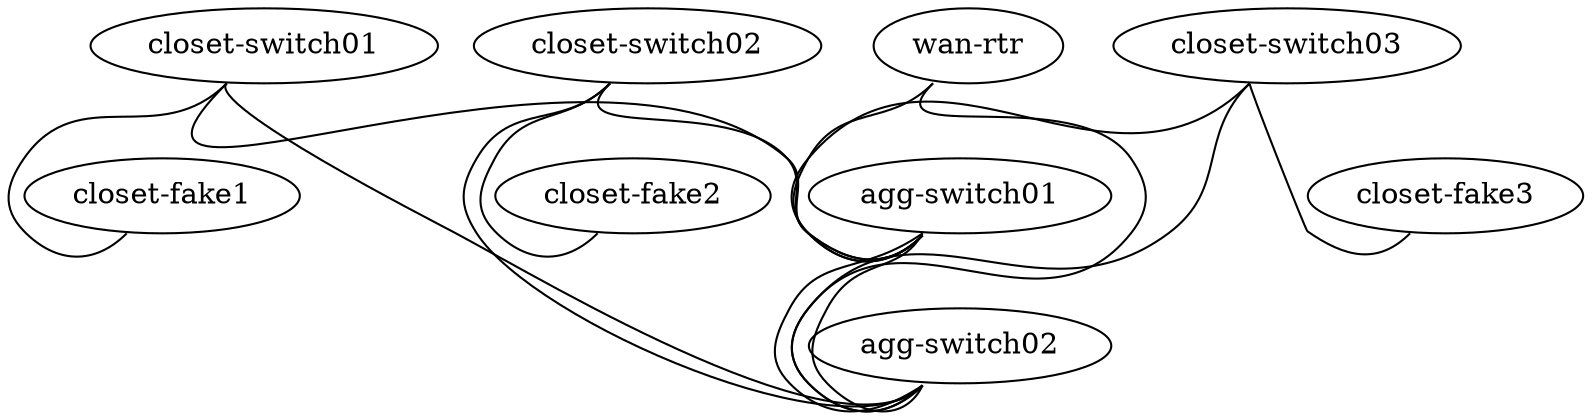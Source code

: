 graph training {
 "agg-switch01" [function="leaf" os="CumulusCommunity/cumulus-vx" version="3.7.2" memory="768" config="./helper_scripts/extra_switch_config.sh" mgmt_ip="192.168.200.1"]
 "agg-switch02" [function="leaf" os="CumulusCommunity/cumulus-vx" version="3.7.2" memory="768" config="./helper_scripts/extra_switch_config.sh" mgmt_ip="192.168.200.2"]
 "wan-rtr" [function="leaf" os="CumulusCommunity/cumulus-vx" version="3.7.2" memory="768" config="./helper_scripts/extra_switch_config.sh" mgmt_ip="192.168.200.10"]
 "closet-switch01" [function="leaf" os="CumulusCommunity/cumulus-vx" version="3.7.2" memory="768" config="./helper_scripts/extra_switch_config.sh" mgmt_ip="192.168.200.11"]
 "closet-switch02" [function="leaf" os="CumulusCommunity/cumulus-vx" version="3.7.2" memory="768" config="./helper_scripts/extra_switch_config.sh" mgmt_ip="192.168.200.12"]
 "closet-switch03" [function="leaf" os="CumulusCommunity/cumulus-vx" version="3.7.2" memory="768" config="./helper_scripts/extra_switch_config.sh" mgmt_ip="192.168.200.13"]
 "closet-fake1" [function="fake"]
 "closet-fake2" [function="fake"]
 "closet-fake3" [function="fake"]

 "wan-rtr":"swp40" -- "agg-switch01":"swp40"
 "wan-rtr":"swp41" -- "agg-switch02":"swp40"
 "agg-switch01":"swp1" -- "agg-switch02":"swp1"
 "agg-switch01":"swp2" -- "agg-switch02":"swp2"
 "closet-switch01":"swp11" -- "agg-switch01":"swp11"
 "closet-switch01":"swp12" -- "agg-switch02":"swp11"
 "closet-switch02":"swp21" -- "agg-switch01":"swp22"
 "closet-switch02":"swp22" -- "agg-switch02":"swp22"
 "closet-switch03":"swp31" -- "agg-switch01":"swp33"
 "closet-switch03":"swp32" -- "agg-switch02":"swp33"
 "closet-switch01":"swp7" -- "closet-fake1":"swp7"
 "closet-switch02":"swp7" -- "closet-fake2":"swp7"
 "closet-switch03":"swp7" -- "closet-fake3":"swp7"
 }
